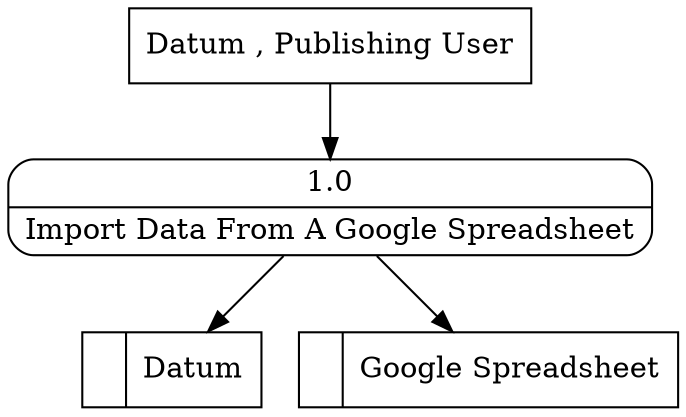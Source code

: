 digraph dfd2{ 
node[shape=record]
200 [label="<f0>  |<f1> Datum " ];
201 [label="<f0>  |<f1> Google Spreadsheet " ];
202 [label="Datum , Publishing User" shape=box];
203 [label="{<f0> 1.0|<f1> Import Data From A Google Spreadsheet }" shape=Mrecord];
202 -> 203
203 -> 200
203 -> 201
}